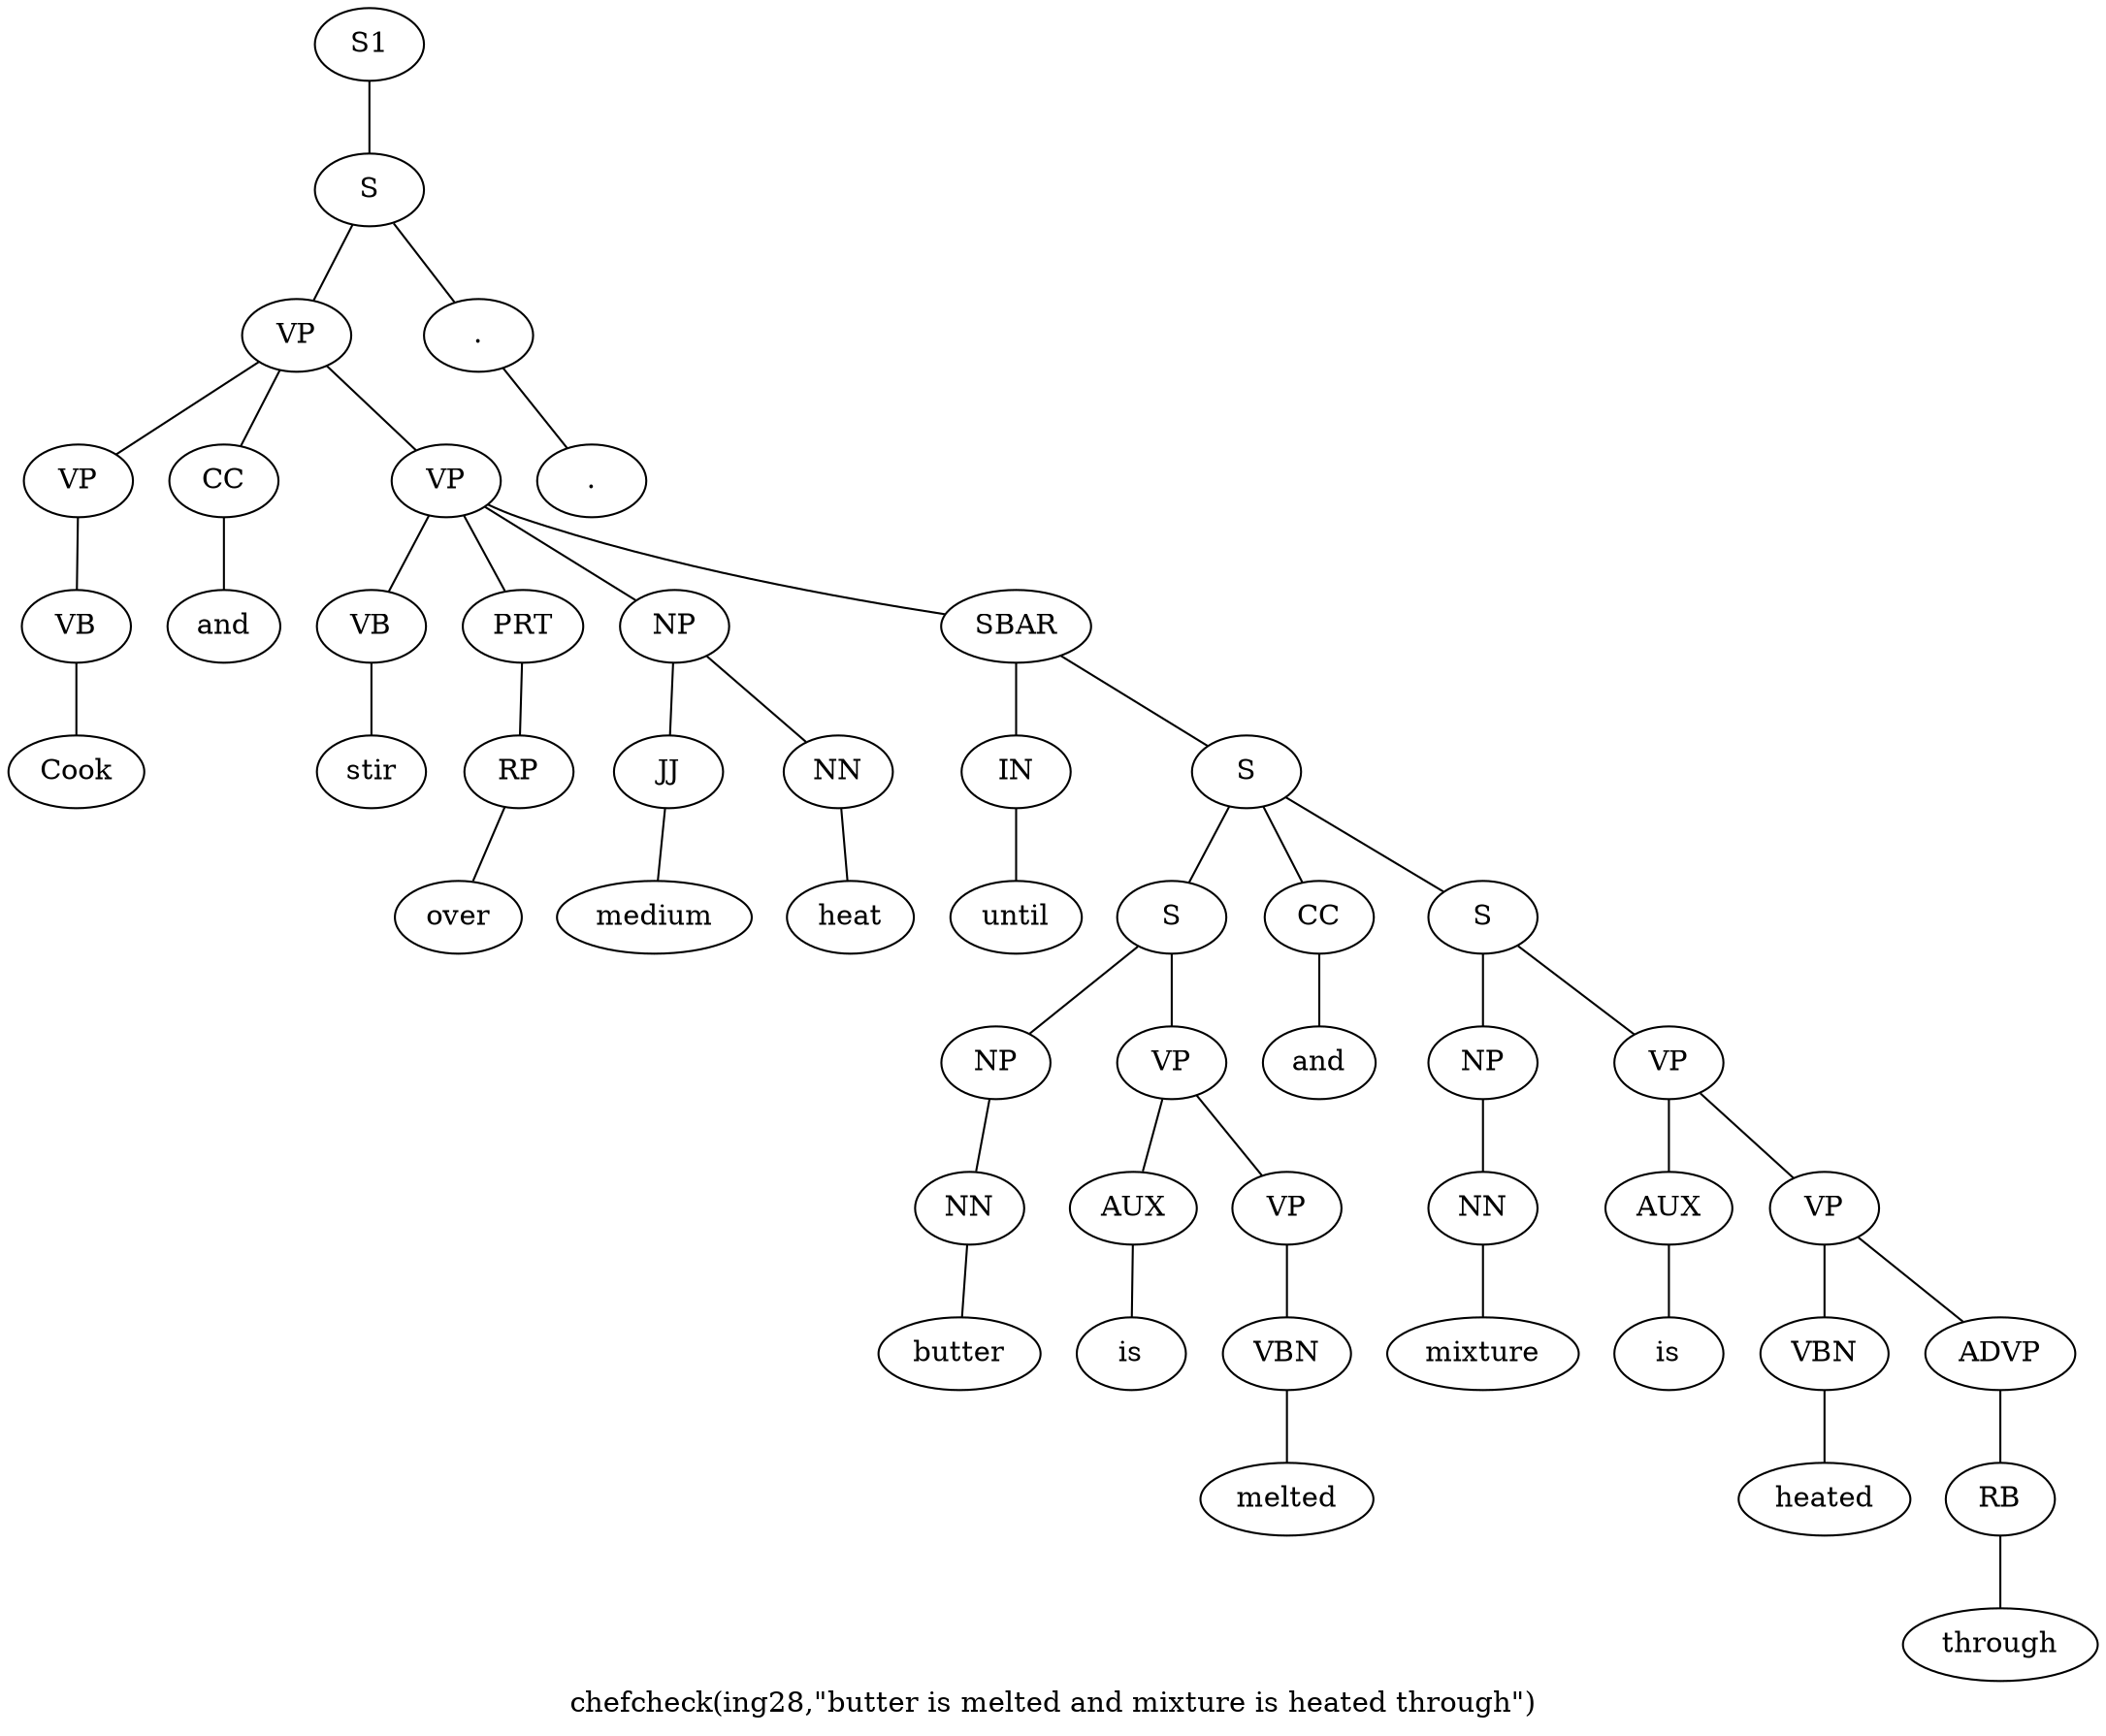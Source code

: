 graph SyntaxGraph {
	label = "chefcheck(ing28,\"butter is melted and mixture is heated through\")";
	Node0 [label="S1"];
	Node1 [label="S"];
	Node2 [label="VP"];
	Node3 [label="VP"];
	Node4 [label="VB"];
	Node5 [label="Cook"];
	Node6 [label="CC"];
	Node7 [label="and"];
	Node8 [label="VP"];
	Node9 [label="VB"];
	Node10 [label="stir"];
	Node11 [label="PRT"];
	Node12 [label="RP"];
	Node13 [label="over"];
	Node14 [label="NP"];
	Node15 [label="JJ"];
	Node16 [label="medium"];
	Node17 [label="NN"];
	Node18 [label="heat"];
	Node19 [label="SBAR"];
	Node20 [label="IN"];
	Node21 [label="until"];
	Node22 [label="S"];
	Node23 [label="S"];
	Node24 [label="NP"];
	Node25 [label="NN"];
	Node26 [label="butter"];
	Node27 [label="VP"];
	Node28 [label="AUX"];
	Node29 [label="is"];
	Node30 [label="VP"];
	Node31 [label="VBN"];
	Node32 [label="melted"];
	Node33 [label="CC"];
	Node34 [label="and"];
	Node35 [label="S"];
	Node36 [label="NP"];
	Node37 [label="NN"];
	Node38 [label="mixture"];
	Node39 [label="VP"];
	Node40 [label="AUX"];
	Node41 [label="is"];
	Node42 [label="VP"];
	Node43 [label="VBN"];
	Node44 [label="heated"];
	Node45 [label="ADVP"];
	Node46 [label="RB"];
	Node47 [label="through"];
	Node48 [label="."];
	Node49 [label="."];

	Node0 -- Node1;
	Node1 -- Node2;
	Node1 -- Node48;
	Node2 -- Node3;
	Node2 -- Node6;
	Node2 -- Node8;
	Node3 -- Node4;
	Node4 -- Node5;
	Node6 -- Node7;
	Node8 -- Node9;
	Node8 -- Node11;
	Node8 -- Node14;
	Node8 -- Node19;
	Node9 -- Node10;
	Node11 -- Node12;
	Node12 -- Node13;
	Node14 -- Node15;
	Node14 -- Node17;
	Node15 -- Node16;
	Node17 -- Node18;
	Node19 -- Node20;
	Node19 -- Node22;
	Node20 -- Node21;
	Node22 -- Node23;
	Node22 -- Node33;
	Node22 -- Node35;
	Node23 -- Node24;
	Node23 -- Node27;
	Node24 -- Node25;
	Node25 -- Node26;
	Node27 -- Node28;
	Node27 -- Node30;
	Node28 -- Node29;
	Node30 -- Node31;
	Node31 -- Node32;
	Node33 -- Node34;
	Node35 -- Node36;
	Node35 -- Node39;
	Node36 -- Node37;
	Node37 -- Node38;
	Node39 -- Node40;
	Node39 -- Node42;
	Node40 -- Node41;
	Node42 -- Node43;
	Node42 -- Node45;
	Node43 -- Node44;
	Node45 -- Node46;
	Node46 -- Node47;
	Node48 -- Node49;
}